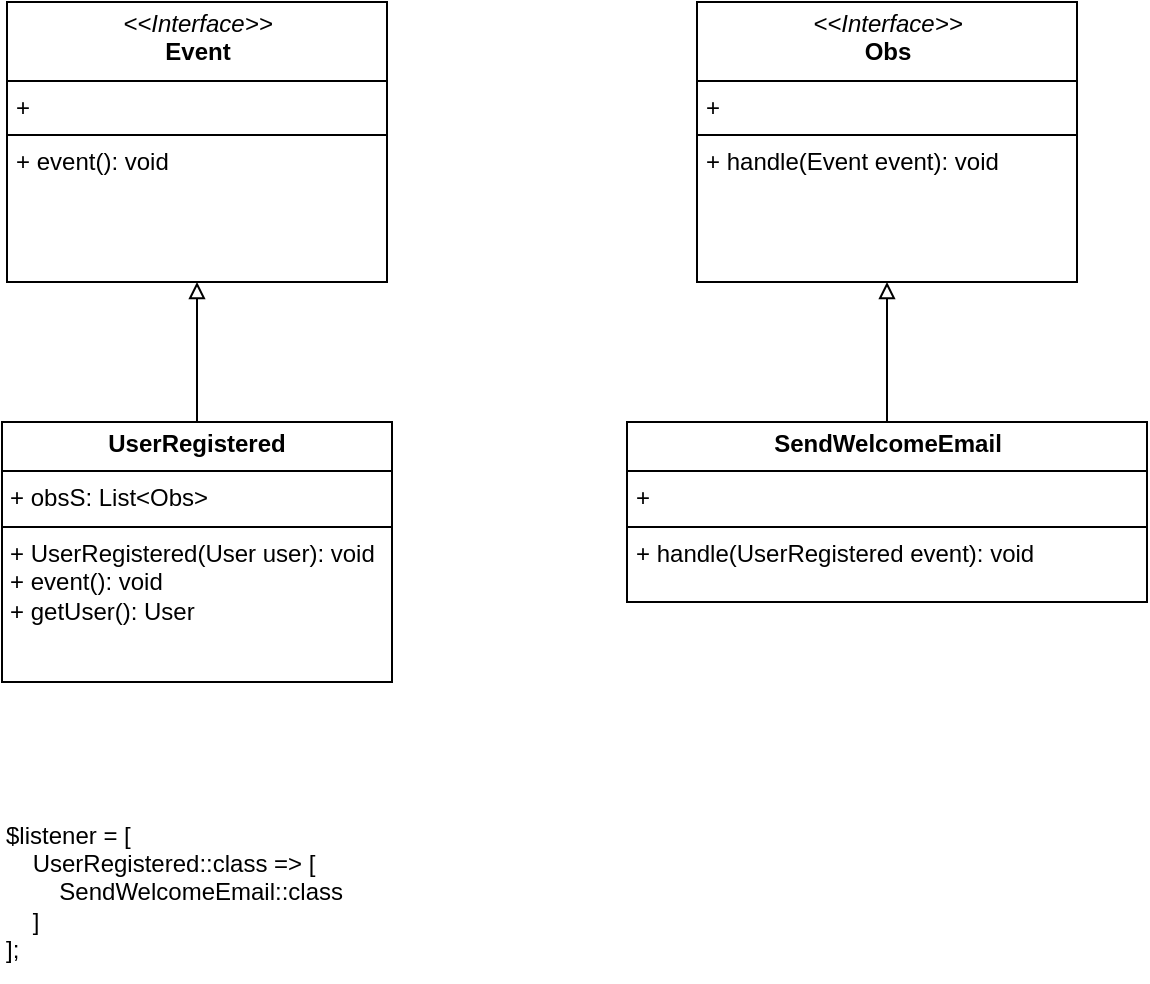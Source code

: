 <mxfile version="24.7.7">
  <diagram id="C5RBs43oDa-KdzZeNtuy" name="Page-1">
    <mxGraphModel dx="1029" dy="679" grid="1" gridSize="10" guides="1" tooltips="1" connect="1" arrows="1" fold="1" page="1" pageScale="1" pageWidth="827" pageHeight="1169" math="0" shadow="0">
      <root>
        <mxCell id="WIyWlLk6GJQsqaUBKTNV-0" />
        <mxCell id="WIyWlLk6GJQsqaUBKTNV-1" parent="WIyWlLk6GJQsqaUBKTNV-0" />
        <mxCell id="VxPrQYa-y7qQlLVfK7Oc-14" value="&lt;p style=&quot;margin:0px;margin-top:4px;text-align:center;&quot;&gt;&lt;i&gt;&amp;lt;&amp;lt;Interface&amp;gt;&amp;gt;&lt;/i&gt;&lt;br&gt;&lt;b&gt;Event&lt;/b&gt;&lt;/p&gt;&lt;hr size=&quot;1&quot; style=&quot;border-style:solid;&quot;&gt;&lt;p style=&quot;margin:0px;margin-left:4px;&quot;&gt;+&amp;nbsp;&lt;/p&gt;&lt;hr size=&quot;1&quot; style=&quot;border-style:solid;&quot;&gt;&lt;p style=&quot;margin:0px;margin-left:4px;&quot;&gt;+ event(): void&lt;/p&gt;" style="verticalAlign=top;align=left;overflow=fill;html=1;whiteSpace=wrap;" vertex="1" parent="WIyWlLk6GJQsqaUBKTNV-1">
          <mxGeometry x="102.5" y="70" width="190" height="140" as="geometry" />
        </mxCell>
        <mxCell id="VxPrQYa-y7qQlLVfK7Oc-16" value="" style="edgeStyle=orthogonalEdgeStyle;rounded=0;orthogonalLoop=1;jettySize=auto;html=1;endArrow=block;endFill=0;" edge="1" parent="WIyWlLk6GJQsqaUBKTNV-1" source="VxPrQYa-y7qQlLVfK7Oc-15" target="VxPrQYa-y7qQlLVfK7Oc-14">
          <mxGeometry relative="1" as="geometry" />
        </mxCell>
        <mxCell id="VxPrQYa-y7qQlLVfK7Oc-15" value="&lt;p style=&quot;margin:0px;margin-top:4px;text-align:center;&quot;&gt;&lt;b&gt;UserRegistered&lt;/b&gt;&lt;/p&gt;&lt;hr size=&quot;1&quot; style=&quot;border-style:solid;&quot;&gt;&lt;p style=&quot;margin:0px;margin-left:4px;&quot;&gt;+ obsS: List&amp;lt;Obs&amp;gt;&lt;/p&gt;&lt;hr size=&quot;1&quot; style=&quot;border-style:solid;&quot;&gt;&lt;p style=&quot;margin:0px;margin-left:4px;&quot;&gt;+ UserRegistered(User user): void&lt;/p&gt;&lt;p style=&quot;margin:0px;margin-left:4px;&quot;&gt;+ event(): void&lt;/p&gt;&lt;p style=&quot;margin:0px;margin-left:4px;&quot;&gt;+ getUser(): User&lt;/p&gt;" style="verticalAlign=top;align=left;overflow=fill;html=1;whiteSpace=wrap;" vertex="1" parent="WIyWlLk6GJQsqaUBKTNV-1">
          <mxGeometry x="100" y="280" width="195" height="130" as="geometry" />
        </mxCell>
        <mxCell id="VxPrQYa-y7qQlLVfK7Oc-17" value="&lt;p style=&quot;margin:0px;margin-top:4px;text-align:center;&quot;&gt;&lt;i&gt;&amp;lt;&amp;lt;Interface&amp;gt;&amp;gt;&lt;/i&gt;&lt;br&gt;&lt;b&gt;Obs&lt;/b&gt;&lt;/p&gt;&lt;hr size=&quot;1&quot; style=&quot;border-style:solid;&quot;&gt;&lt;p style=&quot;margin:0px;margin-left:4px;&quot;&gt;+&amp;nbsp;&lt;/p&gt;&lt;hr size=&quot;1&quot; style=&quot;border-style:solid;&quot;&gt;&lt;p style=&quot;margin:0px;margin-left:4px;&quot;&gt;+ handle(Event event): void&lt;/p&gt;" style="verticalAlign=top;align=left;overflow=fill;html=1;whiteSpace=wrap;" vertex="1" parent="WIyWlLk6GJQsqaUBKTNV-1">
          <mxGeometry x="447.5" y="70" width="190" height="140" as="geometry" />
        </mxCell>
        <mxCell id="VxPrQYa-y7qQlLVfK7Oc-19" value="" style="edgeStyle=orthogonalEdgeStyle;rounded=0;orthogonalLoop=1;jettySize=auto;html=1;endArrow=block;endFill=0;" edge="1" parent="WIyWlLk6GJQsqaUBKTNV-1" source="VxPrQYa-y7qQlLVfK7Oc-18" target="VxPrQYa-y7qQlLVfK7Oc-17">
          <mxGeometry relative="1" as="geometry" />
        </mxCell>
        <mxCell id="VxPrQYa-y7qQlLVfK7Oc-18" value="&lt;p style=&quot;margin:0px;margin-top:4px;text-align:center;&quot;&gt;&lt;b&gt;SendWelcomeEmail&lt;/b&gt;&lt;/p&gt;&lt;hr size=&quot;1&quot; style=&quot;border-style:solid;&quot;&gt;&lt;p style=&quot;margin:0px;margin-left:4px;&quot;&gt;+&lt;/p&gt;&lt;hr size=&quot;1&quot; style=&quot;border-style:solid;&quot;&gt;&lt;p style=&quot;margin:0px;margin-left:4px;&quot;&gt;+ handle(UserRegistered event): void&lt;/p&gt;" style="verticalAlign=top;align=left;overflow=fill;html=1;whiteSpace=wrap;" vertex="1" parent="WIyWlLk6GJQsqaUBKTNV-1">
          <mxGeometry x="412.5" y="280" width="260" height="90" as="geometry" />
        </mxCell>
        <mxCell id="VxPrQYa-y7qQlLVfK7Oc-20" value="$listener = [&lt;div&gt;&amp;nbsp; &amp;nbsp; UserRegistered::class =&amp;gt; [&lt;/div&gt;&lt;div&gt;&amp;nbsp; &amp;nbsp; &amp;nbsp; &amp;nbsp; SendWelcomeEmail::class&lt;/div&gt;&lt;div&gt;&amp;nbsp; &amp;nbsp; ]&lt;/div&gt;&lt;div&gt;];&lt;/div&gt;" style="text;html=1;align=left;verticalAlign=middle;resizable=0;points=[];autosize=1;strokeColor=none;fillColor=none;" vertex="1" parent="WIyWlLk6GJQsqaUBKTNV-1">
          <mxGeometry x="100" y="470" width="190" height="90" as="geometry" />
        </mxCell>
      </root>
    </mxGraphModel>
  </diagram>
</mxfile>
